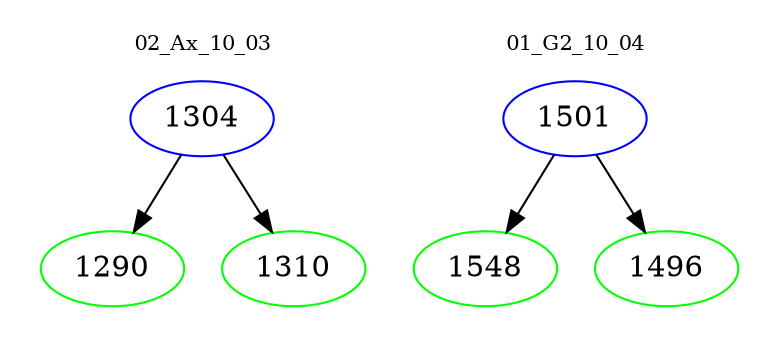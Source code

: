 digraph{
subgraph cluster_0 {
color = white
label = "02_Ax_10_03";
fontsize=10;
T0_1304 [label="1304", color="blue"]
T0_1304 -> T0_1290 [color="black"]
T0_1290 [label="1290", color="green"]
T0_1304 -> T0_1310 [color="black"]
T0_1310 [label="1310", color="green"]
}
subgraph cluster_1 {
color = white
label = "01_G2_10_04";
fontsize=10;
T1_1501 [label="1501", color="blue"]
T1_1501 -> T1_1548 [color="black"]
T1_1548 [label="1548", color="green"]
T1_1501 -> T1_1496 [color="black"]
T1_1496 [label="1496", color="green"]
}
}
